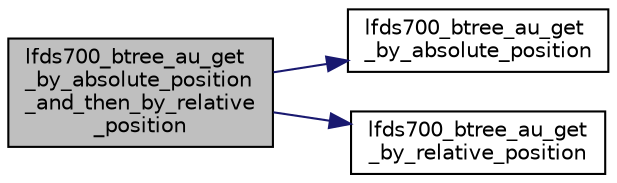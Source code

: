 digraph "lfds700_btree_au_get_by_absolute_position_and_then_by_relative_position"
{
 // LATEX_PDF_SIZE
  edge [fontname="Helvetica",fontsize="10",labelfontname="Helvetica",labelfontsize="10"];
  node [fontname="Helvetica",fontsize="10",shape=record];
  rankdir="LR";
  Node1 [label="lfds700_btree_au_get\l_by_absolute_position\l_and_then_by_relative\l_position",height=0.2,width=0.4,color="black", fillcolor="grey75", style="filled", fontcolor="black",tooltip=" "];
  Node1 -> Node2 [color="midnightblue",fontsize="10",style="solid",fontname="Helvetica"];
  Node2 [label="lfds700_btree_au_get\l_by_absolute_position",height=0.2,width=0.4,color="black", fillcolor="white", style="filled",URL="$lfds700__btree__addonly__unbalanced__get_8c.html#ad4d3c35018f5e9a4c66224ecf4bdb00e",tooltip=" "];
  Node1 -> Node3 [color="midnightblue",fontsize="10",style="solid",fontname="Helvetica"];
  Node3 [label="lfds700_btree_au_get\l_by_relative_position",height=0.2,width=0.4,color="black", fillcolor="white", style="filled",URL="$lfds700__btree__addonly__unbalanced__get_8c.html#ac40cc55899cd7fd9959fb35c53870902",tooltip=" "];
}
